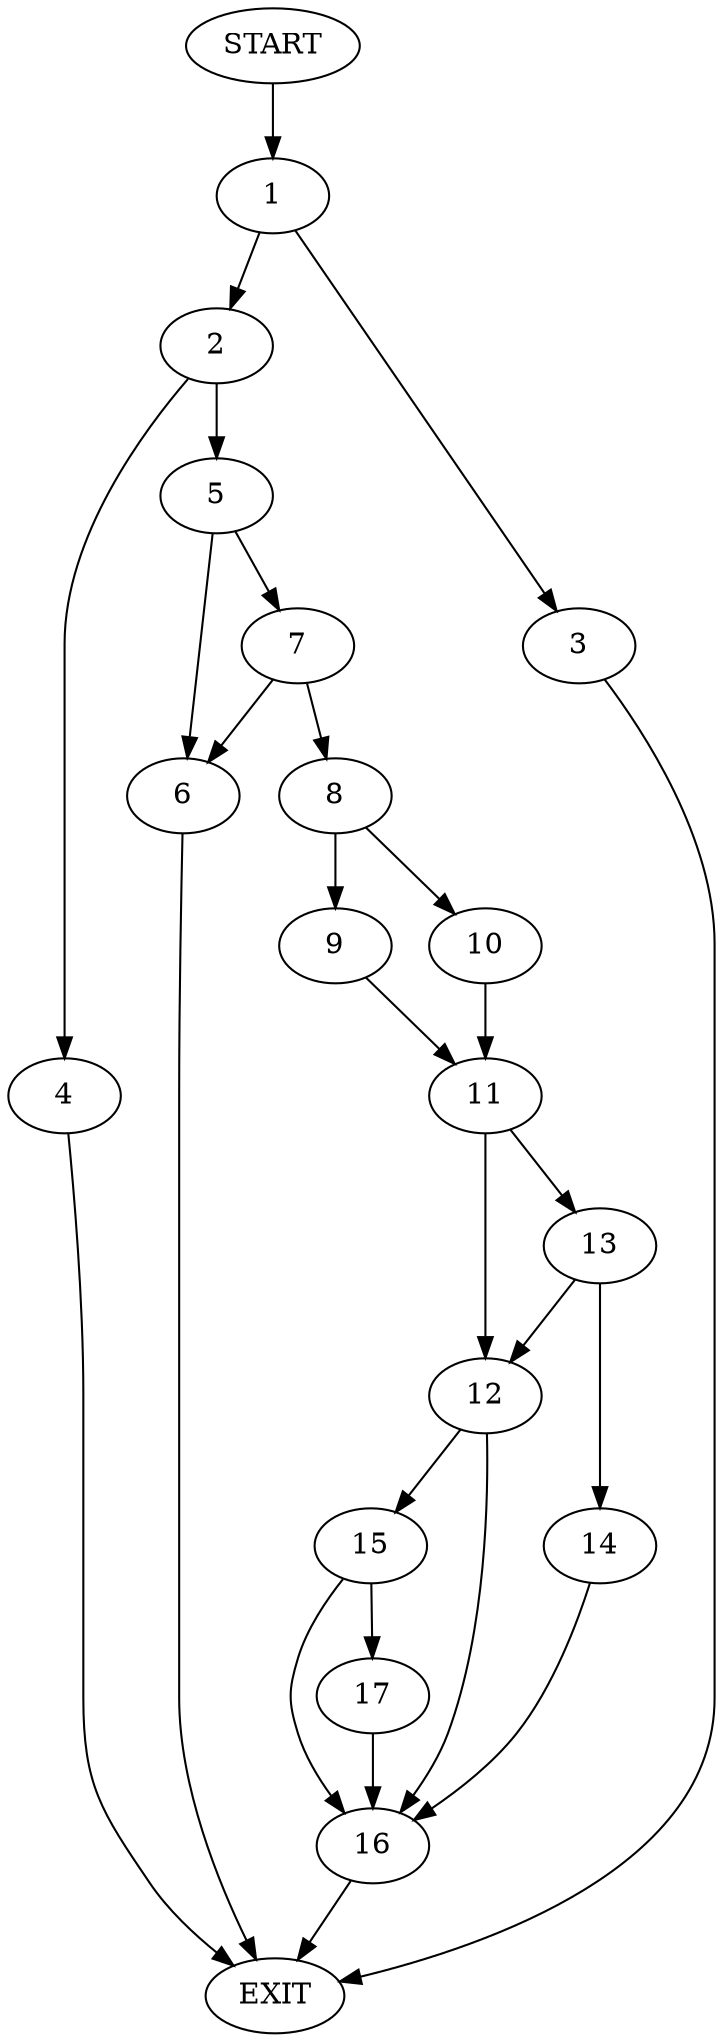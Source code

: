 digraph {
0 [label="START"]
18 [label="EXIT"]
0 -> 1
1 -> 2
1 -> 3
3 -> 18
2 -> 4
2 -> 5
4 -> 18
5 -> 6
5 -> 7
6 -> 18
7 -> 6
7 -> 8
8 -> 9
8 -> 10
9 -> 11
10 -> 11
11 -> 12
11 -> 13
13 -> 12
13 -> 14
12 -> 15
12 -> 16
14 -> 16
16 -> 18
15 -> 17
15 -> 16
17 -> 16
}
